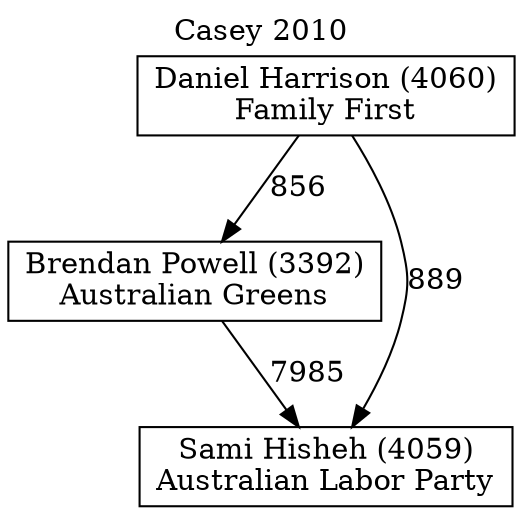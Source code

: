 // House preference flow
digraph "Sami Hisheh (4059)_Casey_2010" {
	graph [label="Casey 2010" labelloc=t mclimit=10]
	node [shape=box]
	"Brendan Powell (3392)" [label="Brendan Powell (3392)
Australian Greens"]
	"Daniel Harrison (4060)" [label="Daniel Harrison (4060)
Family First"]
	"Sami Hisheh (4059)" [label="Sami Hisheh (4059)
Australian Labor Party"]
	"Brendan Powell (3392)" -> "Sami Hisheh (4059)" [label=7985]
	"Daniel Harrison (4060)" -> "Brendan Powell (3392)" [label=856]
	"Daniel Harrison (4060)" -> "Sami Hisheh (4059)" [label=889]
}
